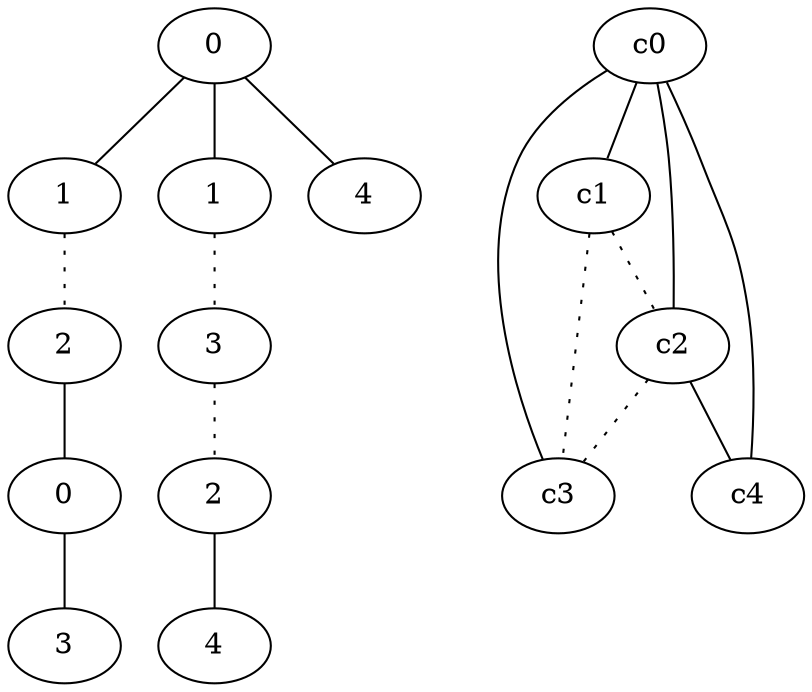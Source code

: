 graph {
a0[label=0];
a1[label=1];
a2[label=2];
a3[label=0];
a4[label=3];
a5[label=1];
a6[label=3];
a7[label=2];
a8[label=4];
a9[label=4];
a0 -- a1;
a0 -- a5;
a0 -- a9;
a1 -- a2 [style=dotted];
a2 -- a3;
a3 -- a4;
a5 -- a6 [style=dotted];
a6 -- a7 [style=dotted];
a7 -- a8;
c0 -- c1;
c0 -- c2;
c0 -- c3;
c0 -- c4;
c1 -- c2 [style=dotted];
c1 -- c3 [style=dotted];
c2 -- c3 [style=dotted];
c2 -- c4;
}
